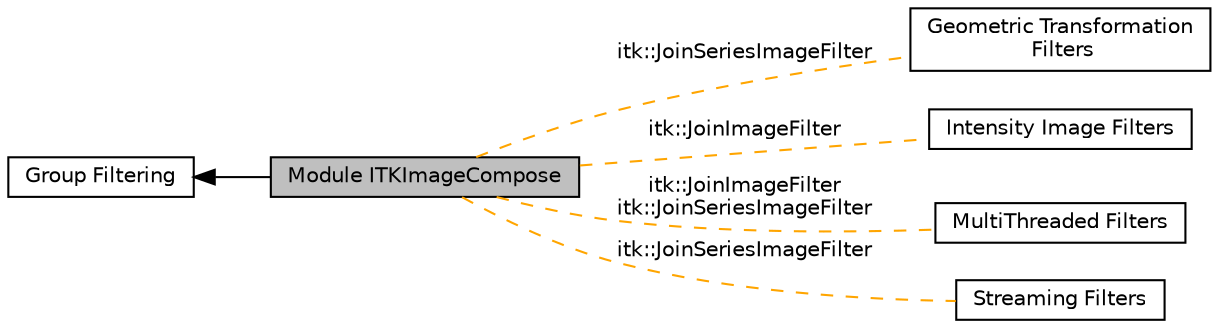 digraph "Module ITKImageCompose"
{
  edge [fontname="Helvetica",fontsize="10",labelfontname="Helvetica",labelfontsize="10"];
  node [fontname="Helvetica",fontsize="10",shape=box];
  rankdir=LR;
  Node5 [label="Geometric Transformation\l Filters",height=0.2,width=0.4,color="black", fillcolor="white", style="filled",URL="$group__GeometricTransform.html",tooltip=" "];
  Node2 [label="Group Filtering",height=0.2,width=0.4,color="black", fillcolor="white", style="filled",URL="$group__Group-Filtering.html",tooltip=" "];
  Node1 [label="Module ITKImageCompose",height=0.2,width=0.4,color="black", fillcolor="grey75", style="filled", fontcolor="black",tooltip=" "];
  Node3 [label="Intensity Image Filters",height=0.2,width=0.4,color="black", fillcolor="white", style="filled",URL="$group__IntensityImageFilters.html",tooltip=" "];
  Node4 [label="MultiThreaded Filters",height=0.2,width=0.4,color="black", fillcolor="white", style="filled",URL="$group__MultiThreaded.html",tooltip=" "];
  Node6 [label="Streaming Filters",height=0.2,width=0.4,color="black", fillcolor="white", style="filled",URL="$group__Streamed.html",tooltip=" "];
  Node2->Node1 [shape=plaintext, dir="back", style="solid"];
  Node1->Node3 [shape=plaintext, label="itk::JoinImageFilter", color="orange", dir="none", style="dashed"];
  Node1->Node4 [shape=plaintext, label="itk::JoinImageFilter\nitk::JoinSeriesImageFilter", color="orange", dir="none", style="dashed"];
  Node1->Node5 [shape=plaintext, label="itk::JoinSeriesImageFilter", color="orange", dir="none", style="dashed"];
  Node1->Node6 [shape=plaintext, label="itk::JoinSeriesImageFilter", color="orange", dir="none", style="dashed"];
}
